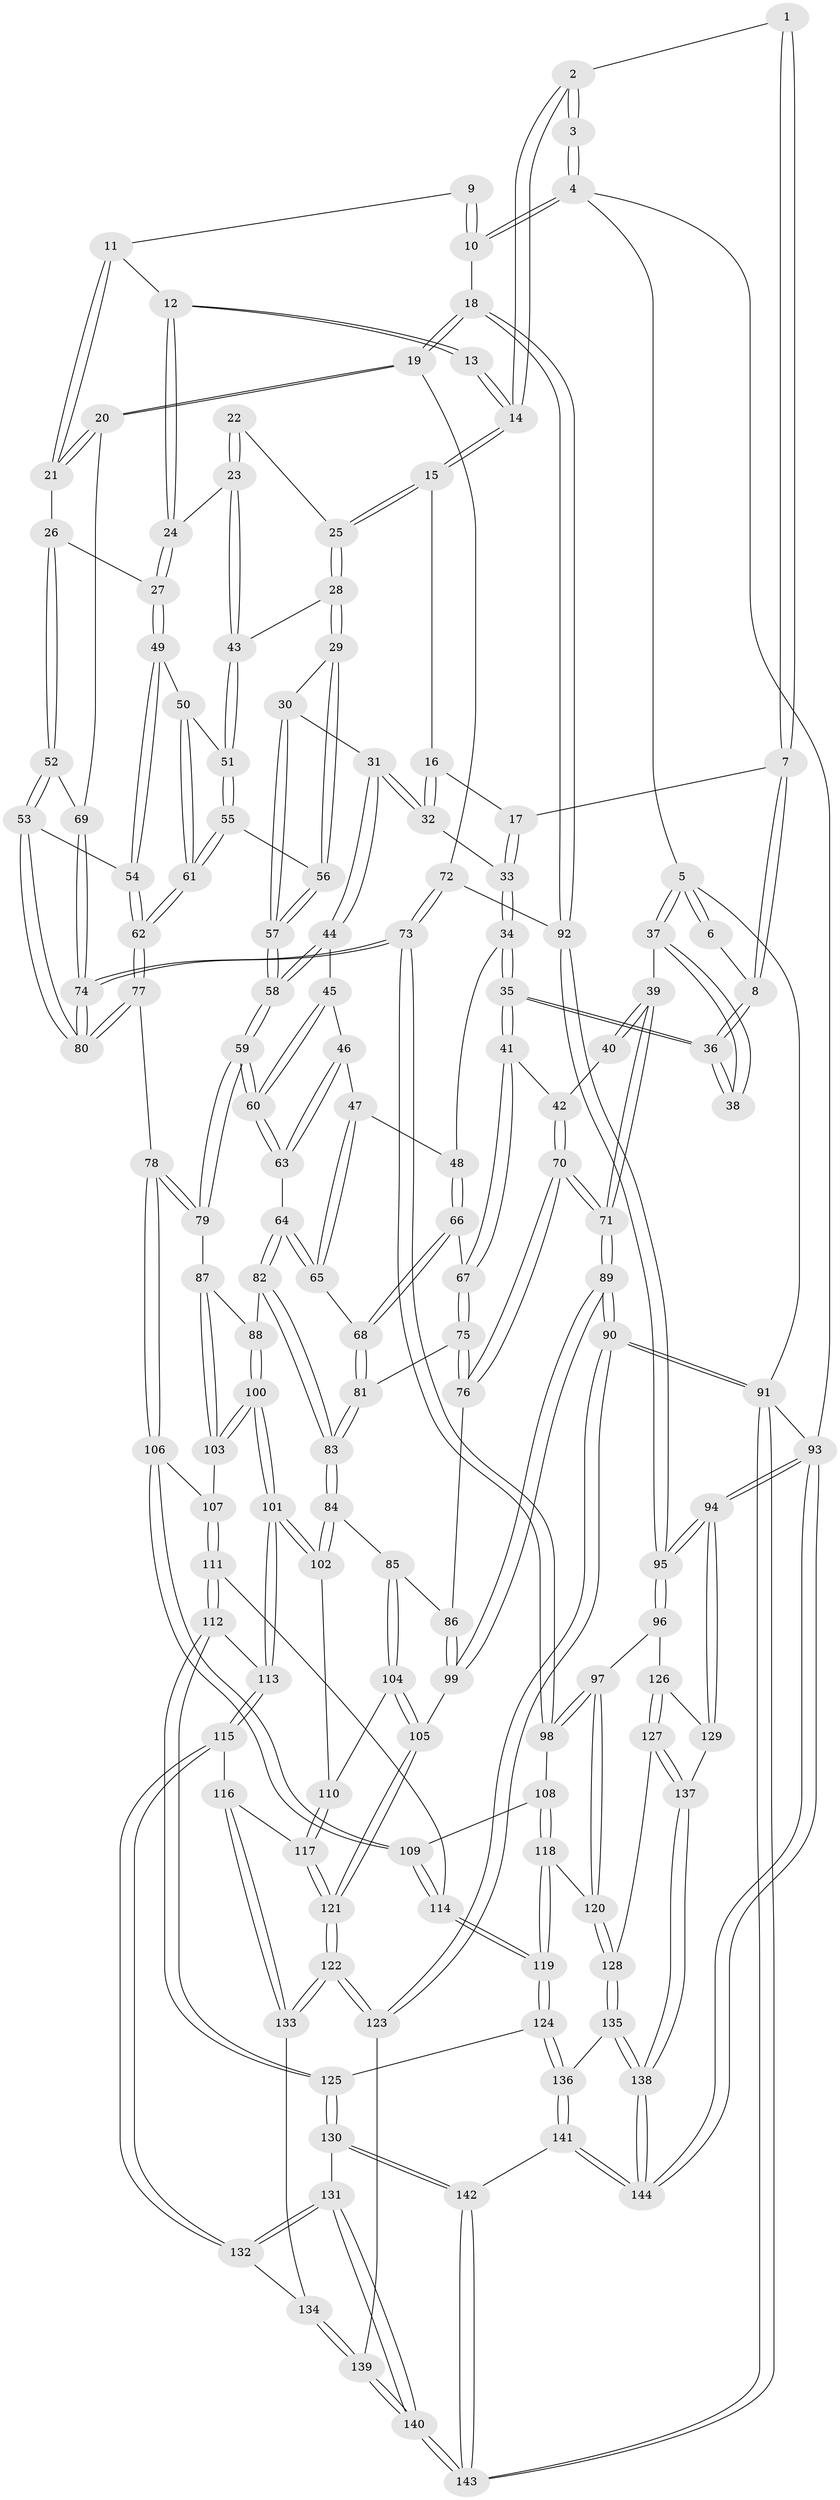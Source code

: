 // coarse degree distribution, {3: 0.693069306930693, 2: 0.019801980198019802, 4: 0.2871287128712871}
// Generated by graph-tools (version 1.1) at 2025/38/03/04/25 23:38:22]
// undirected, 144 vertices, 357 edges
graph export_dot {
  node [color=gray90,style=filled];
  1 [pos="+0.4132849793746577+0"];
  2 [pos="+0.49119497189239036+0"];
  3 [pos="+0.7762058798455694+0"];
  4 [pos="+1+0"];
  5 [pos="+0+0"];
  6 [pos="+0.17379535650265626+0"];
  7 [pos="+0.28304270839758344+0.10294117589231554"];
  8 [pos="+0.16549283065232856+0.1411837579150392"];
  9 [pos="+0.8195821125901639+0.05650755850262605"];
  10 [pos="+1+0"];
  11 [pos="+0.8187749455968923+0.06175832714920586"];
  12 [pos="+0.7184857325349451+0.13173693094547062"];
  13 [pos="+0.524360210151983+0"];
  14 [pos="+0.4995929590866191+0"];
  15 [pos="+0.472309633109579+0.07309332074652651"];
  16 [pos="+0.4598176592814467+0.11854746392026724"];
  17 [pos="+0.31558526361298517+0.1651950622142812"];
  18 [pos="+1+0.2202931913706068"];
  19 [pos="+0.991388771645486+0.24050693609321147"];
  20 [pos="+0.9641128954479099+0.24111192951573182"];
  21 [pos="+0.945560093001738+0.23153370570485532"];
  22 [pos="+0.5856056951157025+0.0967459172481805"];
  23 [pos="+0.6827911891708273+0.20112679376394685"];
  24 [pos="+0.7114297920890631+0.1924680747439977"];
  25 [pos="+0.602734702802426+0.21041221055208575"];
  26 [pos="+0.7708132449991146+0.22094933387926624"];
  27 [pos="+0.722076619739055+0.20225452213888426"];
  28 [pos="+0.6104130552672935+0.2287457472017827"];
  29 [pos="+0.584268313305105+0.24131142227786195"];
  30 [pos="+0.5091106335629731+0.247228786758027"];
  31 [pos="+0.4800276504550702+0.23936078878441272"];
  32 [pos="+0.46015772211851214+0.18658331783758414"];
  33 [pos="+0.31553244071376063+0.21953570032598543"];
  34 [pos="+0.297857502735284+0.2589034262695068"];
  35 [pos="+0.16995494214410045+0.27352927790332876"];
  36 [pos="+0.1412354276044062+0.17061478334800823"];
  37 [pos="+0+0"];
  38 [pos="+0.08664191659573246+0.1489435582251132"];
  39 [pos="+0+0.2341327427575384"];
  40 [pos="+0.021895015119876796+0.21515422097169049"];
  41 [pos="+0.15960661716537483+0.2943332197034718"];
  42 [pos="+0.03511212138106245+0.31437052285635064"];
  43 [pos="+0.6179065638322655+0.22894587502716252"];
  44 [pos="+0.47035578521268345+0.25125063290113486"];
  45 [pos="+0.46557532180143857+0.25650040240053706"];
  46 [pos="+0.38343283564980785+0.29987402584638284"];
  47 [pos="+0.347505563256523+0.29806296188235576"];
  48 [pos="+0.33494232604092117+0.29443742577824716"];
  49 [pos="+0.7116294208990668+0.31117507697727204"];
  50 [pos="+0.6688344970912243+0.3181525764982912"];
  51 [pos="+0.6458766743925581+0.30158476852407934"];
  52 [pos="+0.772959818305673+0.371712169515962"];
  53 [pos="+0.7725719425699826+0.3721281232739538"];
  54 [pos="+0.7590793671120466+0.36989748640002823"];
  55 [pos="+0.5894238791914513+0.3742816344692179"];
  56 [pos="+0.5849535141169371+0.37396988496943445"];
  57 [pos="+0.5496221124090918+0.38728980723455114"];
  58 [pos="+0.528158403833666+0.4068360592470637"];
  59 [pos="+0.49702967552484417+0.43864484411690874"];
  60 [pos="+0.4706359694962204+0.4298451841599526"];
  61 [pos="+0.6556568292060261+0.39991176082442825"];
  62 [pos="+0.6643771707753314+0.4076719022446367"];
  63 [pos="+0.45410108563591595+0.42908542689201673"];
  64 [pos="+0.40113795803014757+0.44611747955870756"];
  65 [pos="+0.3790136185772371+0.43328581309703906"];
  66 [pos="+0.29911671238496373+0.39987274448224064"];
  67 [pos="+0.17028158373458377+0.3532364232173784"];
  68 [pos="+0.3061036037751355+0.41341490704663064"];
  69 [pos="+0.9226607001303878+0.2838720790330391"];
  70 [pos="+0+0.41520003256516425"];
  71 [pos="+0+0.4170901318494277"];
  72 [pos="+0.9014829541250157+0.48413157164581216"];
  73 [pos="+0.8442656472617379+0.541172092176618"];
  74 [pos="+0.8403968254232873+0.5345292075048463"];
  75 [pos="+0.1547043859642074+0.4298018595542802"];
  76 [pos="+0.11430631724971185+0.4853407483366206"];
  77 [pos="+0.6644369671480336+0.4760786856385629"];
  78 [pos="+0.586573903695697+0.546323206729359"];
  79 [pos="+0.5314720842103428+0.5084776870545945"];
  80 [pos="+0.8290183994274725+0.5227085682257826"];
  81 [pos="+0.2686813176139071+0.4737413413743843"];
  82 [pos="+0.36404581508334055+0.5210730929832575"];
  83 [pos="+0.29297245401912797+0.5565260981943417"];
  84 [pos="+0.2866903621052629+0.5677921481033017"];
  85 [pos="+0.14224896188760494+0.5254455219123041"];
  86 [pos="+0.11804137920169212+0.4978815810154914"];
  87 [pos="+0.49471923472599383+0.5367130580304298"];
  88 [pos="+0.4169061458798752+0.5635560722548973"];
  89 [pos="+0+0.653404006660478"];
  90 [pos="+0+1"];
  91 [pos="+0+1"];
  92 [pos="+1+0.23198501825124435"];
  93 [pos="+1+1"];
  94 [pos="+1+0.9857952062784356"];
  95 [pos="+1+0.6486436105602715"];
  96 [pos="+0.9805755165515998+0.660794698361115"];
  97 [pos="+0.8932358819645045+0.609477426516952"];
  98 [pos="+0.8527454216566331+0.5742883428361543"];
  99 [pos="+0.018871647436606145+0.6559777488116563"];
  100 [pos="+0.4171505850324465+0.6584428294967941"];
  101 [pos="+0.3745874552491287+0.6817130378933098"];
  102 [pos="+0.28820799131425046+0.6278449858919332"];
  103 [pos="+0.447935823589667+0.657503635605819"];
  104 [pos="+0.15848016932536477+0.6859000187684005"];
  105 [pos="+0.13112362810436784+0.7095890954397317"];
  106 [pos="+0.599518096059754+0.5897283584576551"];
  107 [pos="+0.4718790535620669+0.6639035231272784"];
  108 [pos="+0.6650618499728871+0.6516936106544714"];
  109 [pos="+0.6466663706196745+0.6445992736732241"];
  110 [pos="+0.23415087373777527+0.666291561226387"];
  111 [pos="+0.5283018214822774+0.7515966691675091"];
  112 [pos="+0.3927692462038529+0.7791498175731146"];
  113 [pos="+0.37499262304194214+0.7755810911412986"];
  114 [pos="+0.5355669513605293+0.7553495644452063"];
  115 [pos="+0.37184570300272746+0.7792097123209837"];
  116 [pos="+0.333231344277815+0.8010072324575326"];
  117 [pos="+0.2689410424241957+0.753397650067102"];
  118 [pos="+0.7093975758821137+0.7979989442905351"];
  119 [pos="+0.5707971994726844+0.8637003664758323"];
  120 [pos="+0.7214608938981966+0.8032947661116129"];
  121 [pos="+0.13472208563052382+0.8251987018986658"];
  122 [pos="+0.13426799332492095+0.8292908173529357"];
  123 [pos="+0.12344638648289041+0.8491165599696879"];
  124 [pos="+0.5673414904687242+0.8710104281895317"];
  125 [pos="+0.5366985409165768+0.8915674152068686"];
  126 [pos="+0.9420103569394905+0.7287209187274809"];
  127 [pos="+0.8081493681215095+0.8472153348574417"];
  128 [pos="+0.7281078697820129+0.808917539831215"];
  129 [pos="+0.9517397643072141+0.8857269608928375"];
  130 [pos="+0.5321227178647646+0.897145179958832"];
  131 [pos="+0.4301627207269008+0.9128619544724627"];
  132 [pos="+0.41741891715462354+0.8998391522958938"];
  133 [pos="+0.310578276122667+0.8311318341475948"];
  134 [pos="+0.31277282541139506+0.8868980207096941"];
  135 [pos="+0.6959809213594533+0.955191241794368"];
  136 [pos="+0.6389793468123589+0.9423878974868053"];
  137 [pos="+0.8494430964062493+0.9825805513312033"];
  138 [pos="+0.8413578172563223+1"];
  139 [pos="+0.27614111735215585+1"];
  140 [pos="+0.30294109490627547+1"];
  141 [pos="+0.5746604508550771+1"];
  142 [pos="+0.49970196657800064+1"];
  143 [pos="+0.306068672012394+1"];
  144 [pos="+0.8981438861247835+1"];
  1 -- 2;
  1 -- 7;
  1 -- 7;
  2 -- 3;
  2 -- 3;
  2 -- 14;
  2 -- 14;
  3 -- 4;
  3 -- 4;
  4 -- 5;
  4 -- 10;
  4 -- 10;
  4 -- 93;
  5 -- 6;
  5 -- 6;
  5 -- 37;
  5 -- 37;
  5 -- 91;
  6 -- 8;
  7 -- 8;
  7 -- 8;
  7 -- 17;
  8 -- 36;
  8 -- 36;
  9 -- 10;
  9 -- 10;
  9 -- 11;
  10 -- 18;
  11 -- 12;
  11 -- 21;
  11 -- 21;
  12 -- 13;
  12 -- 13;
  12 -- 24;
  12 -- 24;
  13 -- 14;
  13 -- 14;
  14 -- 15;
  14 -- 15;
  15 -- 16;
  15 -- 25;
  15 -- 25;
  16 -- 17;
  16 -- 32;
  16 -- 32;
  17 -- 33;
  17 -- 33;
  18 -- 19;
  18 -- 19;
  18 -- 92;
  18 -- 92;
  19 -- 20;
  19 -- 20;
  19 -- 72;
  20 -- 21;
  20 -- 21;
  20 -- 69;
  21 -- 26;
  22 -- 23;
  22 -- 23;
  22 -- 25;
  23 -- 24;
  23 -- 43;
  23 -- 43;
  24 -- 27;
  24 -- 27;
  25 -- 28;
  25 -- 28;
  26 -- 27;
  26 -- 52;
  26 -- 52;
  27 -- 49;
  27 -- 49;
  28 -- 29;
  28 -- 29;
  28 -- 43;
  29 -- 30;
  29 -- 56;
  29 -- 56;
  30 -- 31;
  30 -- 57;
  30 -- 57;
  31 -- 32;
  31 -- 32;
  31 -- 44;
  31 -- 44;
  32 -- 33;
  33 -- 34;
  33 -- 34;
  34 -- 35;
  34 -- 35;
  34 -- 48;
  35 -- 36;
  35 -- 36;
  35 -- 41;
  35 -- 41;
  36 -- 38;
  36 -- 38;
  37 -- 38;
  37 -- 38;
  37 -- 39;
  39 -- 40;
  39 -- 40;
  39 -- 71;
  39 -- 71;
  40 -- 42;
  41 -- 42;
  41 -- 67;
  41 -- 67;
  42 -- 70;
  42 -- 70;
  43 -- 51;
  43 -- 51;
  44 -- 45;
  44 -- 58;
  44 -- 58;
  45 -- 46;
  45 -- 60;
  45 -- 60;
  46 -- 47;
  46 -- 63;
  46 -- 63;
  47 -- 48;
  47 -- 65;
  47 -- 65;
  48 -- 66;
  48 -- 66;
  49 -- 50;
  49 -- 54;
  49 -- 54;
  50 -- 51;
  50 -- 61;
  50 -- 61;
  51 -- 55;
  51 -- 55;
  52 -- 53;
  52 -- 53;
  52 -- 69;
  53 -- 54;
  53 -- 80;
  53 -- 80;
  54 -- 62;
  54 -- 62;
  55 -- 56;
  55 -- 61;
  55 -- 61;
  56 -- 57;
  56 -- 57;
  57 -- 58;
  57 -- 58;
  58 -- 59;
  58 -- 59;
  59 -- 60;
  59 -- 60;
  59 -- 79;
  59 -- 79;
  60 -- 63;
  60 -- 63;
  61 -- 62;
  61 -- 62;
  62 -- 77;
  62 -- 77;
  63 -- 64;
  64 -- 65;
  64 -- 65;
  64 -- 82;
  64 -- 82;
  65 -- 68;
  66 -- 67;
  66 -- 68;
  66 -- 68;
  67 -- 75;
  67 -- 75;
  68 -- 81;
  68 -- 81;
  69 -- 74;
  69 -- 74;
  70 -- 71;
  70 -- 71;
  70 -- 76;
  70 -- 76;
  71 -- 89;
  71 -- 89;
  72 -- 73;
  72 -- 73;
  72 -- 92;
  73 -- 74;
  73 -- 74;
  73 -- 98;
  73 -- 98;
  74 -- 80;
  74 -- 80;
  75 -- 76;
  75 -- 76;
  75 -- 81;
  76 -- 86;
  77 -- 78;
  77 -- 80;
  77 -- 80;
  78 -- 79;
  78 -- 79;
  78 -- 106;
  78 -- 106;
  79 -- 87;
  81 -- 83;
  81 -- 83;
  82 -- 83;
  82 -- 83;
  82 -- 88;
  83 -- 84;
  83 -- 84;
  84 -- 85;
  84 -- 102;
  84 -- 102;
  85 -- 86;
  85 -- 104;
  85 -- 104;
  86 -- 99;
  86 -- 99;
  87 -- 88;
  87 -- 103;
  87 -- 103;
  88 -- 100;
  88 -- 100;
  89 -- 90;
  89 -- 90;
  89 -- 99;
  89 -- 99;
  90 -- 91;
  90 -- 91;
  90 -- 123;
  90 -- 123;
  91 -- 143;
  91 -- 143;
  91 -- 93;
  92 -- 95;
  92 -- 95;
  93 -- 94;
  93 -- 94;
  93 -- 144;
  93 -- 144;
  94 -- 95;
  94 -- 95;
  94 -- 129;
  94 -- 129;
  95 -- 96;
  95 -- 96;
  96 -- 97;
  96 -- 126;
  97 -- 98;
  97 -- 98;
  97 -- 120;
  97 -- 120;
  98 -- 108;
  99 -- 105;
  100 -- 101;
  100 -- 101;
  100 -- 103;
  100 -- 103;
  101 -- 102;
  101 -- 102;
  101 -- 113;
  101 -- 113;
  102 -- 110;
  103 -- 107;
  104 -- 105;
  104 -- 105;
  104 -- 110;
  105 -- 121;
  105 -- 121;
  106 -- 107;
  106 -- 109;
  106 -- 109;
  107 -- 111;
  107 -- 111;
  108 -- 109;
  108 -- 118;
  108 -- 118;
  109 -- 114;
  109 -- 114;
  110 -- 117;
  110 -- 117;
  111 -- 112;
  111 -- 112;
  111 -- 114;
  112 -- 113;
  112 -- 125;
  112 -- 125;
  113 -- 115;
  113 -- 115;
  114 -- 119;
  114 -- 119;
  115 -- 116;
  115 -- 132;
  115 -- 132;
  116 -- 117;
  116 -- 133;
  116 -- 133;
  117 -- 121;
  117 -- 121;
  118 -- 119;
  118 -- 119;
  118 -- 120;
  119 -- 124;
  119 -- 124;
  120 -- 128;
  120 -- 128;
  121 -- 122;
  121 -- 122;
  122 -- 123;
  122 -- 123;
  122 -- 133;
  122 -- 133;
  123 -- 139;
  124 -- 125;
  124 -- 136;
  124 -- 136;
  125 -- 130;
  125 -- 130;
  126 -- 127;
  126 -- 127;
  126 -- 129;
  127 -- 128;
  127 -- 137;
  127 -- 137;
  128 -- 135;
  128 -- 135;
  129 -- 137;
  130 -- 131;
  130 -- 142;
  130 -- 142;
  131 -- 132;
  131 -- 132;
  131 -- 140;
  131 -- 140;
  132 -- 134;
  133 -- 134;
  134 -- 139;
  134 -- 139;
  135 -- 136;
  135 -- 138;
  135 -- 138;
  136 -- 141;
  136 -- 141;
  137 -- 138;
  137 -- 138;
  138 -- 144;
  138 -- 144;
  139 -- 140;
  139 -- 140;
  140 -- 143;
  140 -- 143;
  141 -- 142;
  141 -- 144;
  141 -- 144;
  142 -- 143;
  142 -- 143;
}
